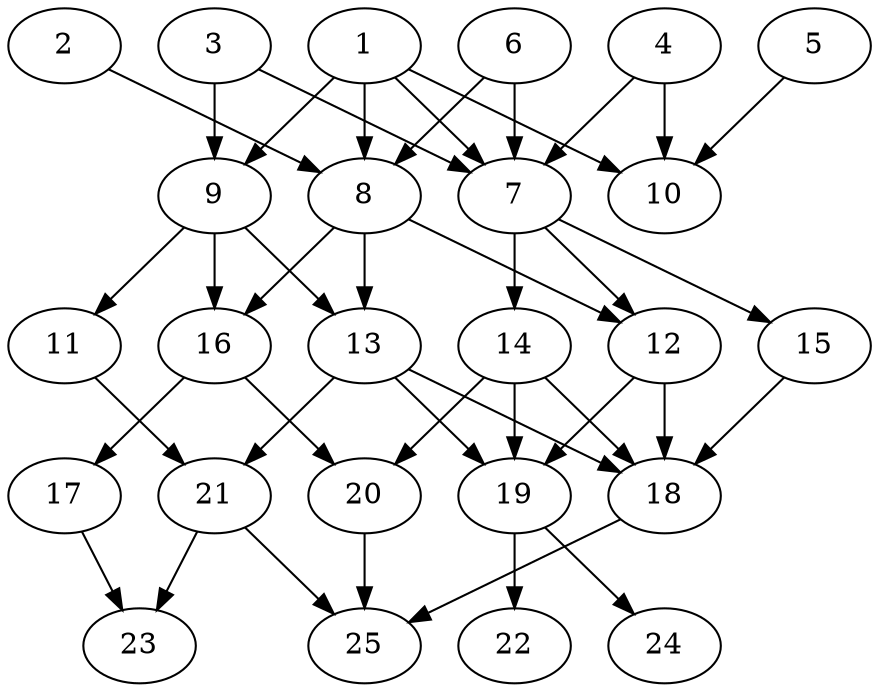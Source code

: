 // DAG (tier=2-normal, mode=compute, n=25, ccr=0.375, fat=0.516, density=0.547, regular=0.597, jump=0.107, mindata=524288, maxdata=8388608)
// DAG automatically generated by daggen at Sun Aug 24 16:33:33 2025
// /home/ermia/Project/Environments/daggen/bin/daggen --dot --ccr 0.375 --fat 0.516 --regular 0.597 --density 0.547 --jump 0.107 --mindata 524288 --maxdata 8388608 -n 25 
digraph G {
  1 [size="245762327523845210112", alpha="0.12", expect_size="122881163761922605056"]
  1 -> 7 [size ="313882325286912"]
  1 -> 8 [size ="313882325286912"]
  1 -> 9 [size ="313882325286912"]
  1 -> 10 [size ="313882325286912"]
  2 [size="349370623047917109248", alpha="0.05", expect_size="174685311523958554624"]
  2 -> 8 [size ="396838905577472"]
  3 [size="272227422920659136", alpha="0.01", expect_size="136113711460329568"]
  3 -> 7 [size ="258390097920000"]
  3 -> 9 [size ="258390097920000"]
  4 [size="254460294089976", alpha="0.05", expect_size="127230147044988"]
  4 -> 7 [size ="16559321907200"]
  4 -> 10 [size ="16559321907200"]
  5 [size="908789874130338304", alpha="0.00", expect_size="454394937065169152"]
  5 -> 10 [size ="489767879835648"]
  6 [size="668966634981003904", alpha="0.01", expect_size="334483317490501952"]
  6 -> 7 [size ="275134002757632"]
  6 -> 8 [size ="275134002757632"]
  7 [size="497452097075118144", alpha="0.09", expect_size="248726048537559072"]
  7 -> 12 [size ="555416186519552"]
  7 -> 14 [size ="555416186519552"]
  7 -> 15 [size ="555416186519552"]
  8 [size="19717679608847952", alpha="0.14", expect_size="9858839804423976"]
  8 -> 12 [size ="520885580595200"]
  8 -> 13 [size ="520885580595200"]
  8 -> 16 [size ="520885580595200"]
  9 [size="50407746730695648", alpha="0.20", expect_size="25203873365347824"]
  9 -> 11 [size ="27633962188800"]
  9 -> 13 [size ="27633962188800"]
  9 -> 16 [size ="27633962188800"]
  10 [size="43284459704187312", alpha="0.19", expect_size="21642229852093656"]
  11 [size="6920474490553715", alpha="0.10", expect_size="3460237245276857"]
  11 -> 21 [size ="109866949541888"]
  12 [size="5700464487773301", alpha="0.01", expect_size="2850232243886650"]
  12 -> 18 [size ="16044798246912"]
  12 -> 19 [size ="16044798246912"]
  13 [size="139603217016059592704", alpha="0.05", expect_size="69801608508029796352"]
  13 -> 18 [size ="215288222056448"]
  13 -> 19 [size ="215288222056448"]
  13 -> 21 [size ="215288222056448"]
  14 [size="3913680978086120", alpha="0.08", expect_size="1956840489043060"]
  14 -> 18 [size ="114777976209408"]
  14 -> 19 [size ="114777976209408"]
  14 -> 20 [size ="114777976209408"]
  15 [size="195208899236724736000", alpha="0.13", expect_size="97604449618362368000"]
  15 -> 18 [size ="269209095372800"]
  16 [size="598395144654218752", alpha="0.17", expect_size="299197572327109376"]
  16 -> 17 [size ="282387422380032"]
  16 -> 20 [size ="282387422380032"]
  17 [size="32018808642442625024", alpha="0.13", expect_size="16009404321221312512"]
  17 -> 23 [size ="80666540638208"]
  18 [size="3864366424274262", alpha="0.02", expect_size="1932183212137131"]
  18 -> 25 [size ="302997359820800"]
  19 [size="367567798990723", alpha="0.04", expect_size="183783899495361"]
  19 -> 22 [size ="8813281280000"]
  19 -> 24 [size ="8813281280000"]
  20 [size="6845338930608610", alpha="0.04", expect_size="3422669465304305"]
  20 -> 25 [size ="229365019312128"]
  21 [size="12699600646418494", alpha="0.08", expect_size="6349800323209247"]
  21 -> 23 [size ="544413411442688"]
  21 -> 25 [size ="544413411442688"]
  22 [size="255036952320271187968", alpha="0.08", expect_size="127518476160135593984"]
  23 [size="23658860444305800", alpha="0.13", expect_size="11829430222152900"]
  24 [size="41794061402485293056", alpha="0.14", expect_size="20897030701242646528"]
  25 [size="14336478947018172", alpha="0.13", expect_size="7168239473509086"]
}